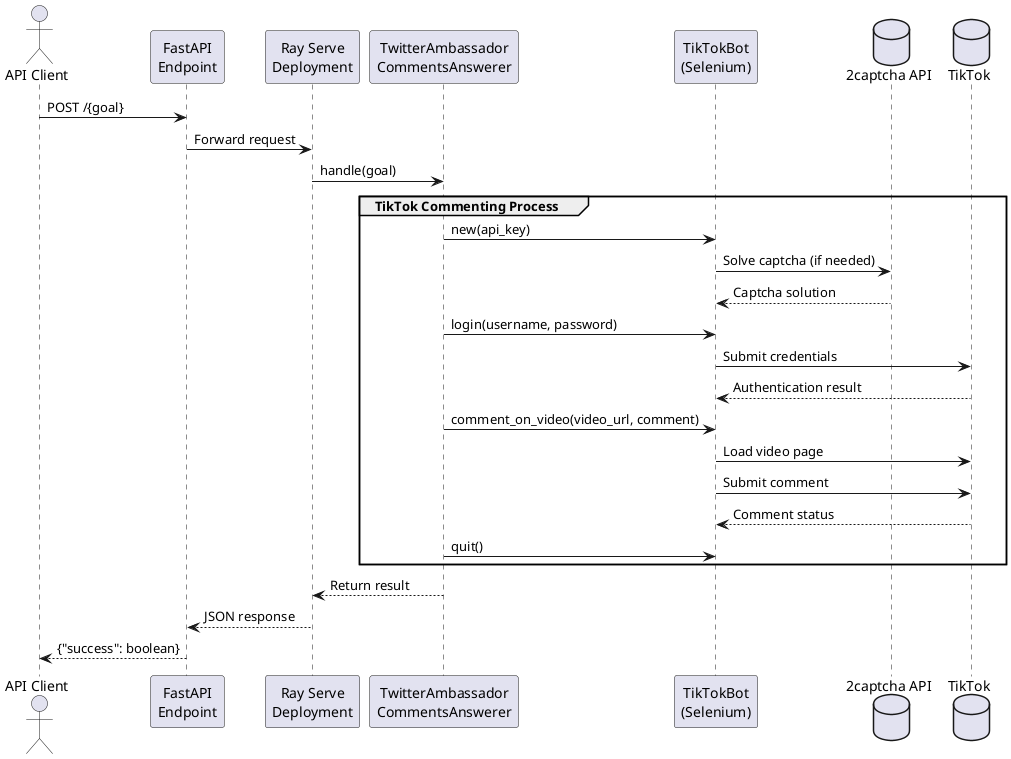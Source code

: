 @startuml TwitterAmbassadorCommentsAnswerer Architecture

actor User as "API Client"
participant FastAPI as "FastAPI\nEndpoint"
participant RayServe as "Ray Serve\nDeployment"
participant Agent as "TwitterAmbassador\nCommentsAnswerer"
participant TikTokBot as "TikTokBot\n(Selenium)"
database TwoCaptcha as "2captcha API"
database TikTok as "TikTok"

User -> FastAPI : POST /{goal}
FastAPI -> RayServe : Forward request
RayServe -> Agent : handle(goal)

group TikTok Commenting Process
    Agent -> TikTokBot : new(api_key)
    TikTokBot -> TwoCaptcha : Solve captcha (if needed)
    TwoCaptcha --> TikTokBot : Captcha solution
    Agent -> TikTokBot : login(username, password)
    TikTokBot -> TikTok : Submit credentials
    TikTok --> TikTokBot : Authentication result
    Agent -> TikTokBot : comment_on_video(video_url, comment)
    TikTokBot -> TikTok : Load video page
    TikTokBot -> TikTok : Submit comment
    TikTok --> TikTokBot : Comment status
    Agent -> TikTokBot : quit()
end

Agent --> RayServe : Return result
RayServe --> FastAPI : JSON response
FastAPI --> User : {"success": boolean}

@enduml